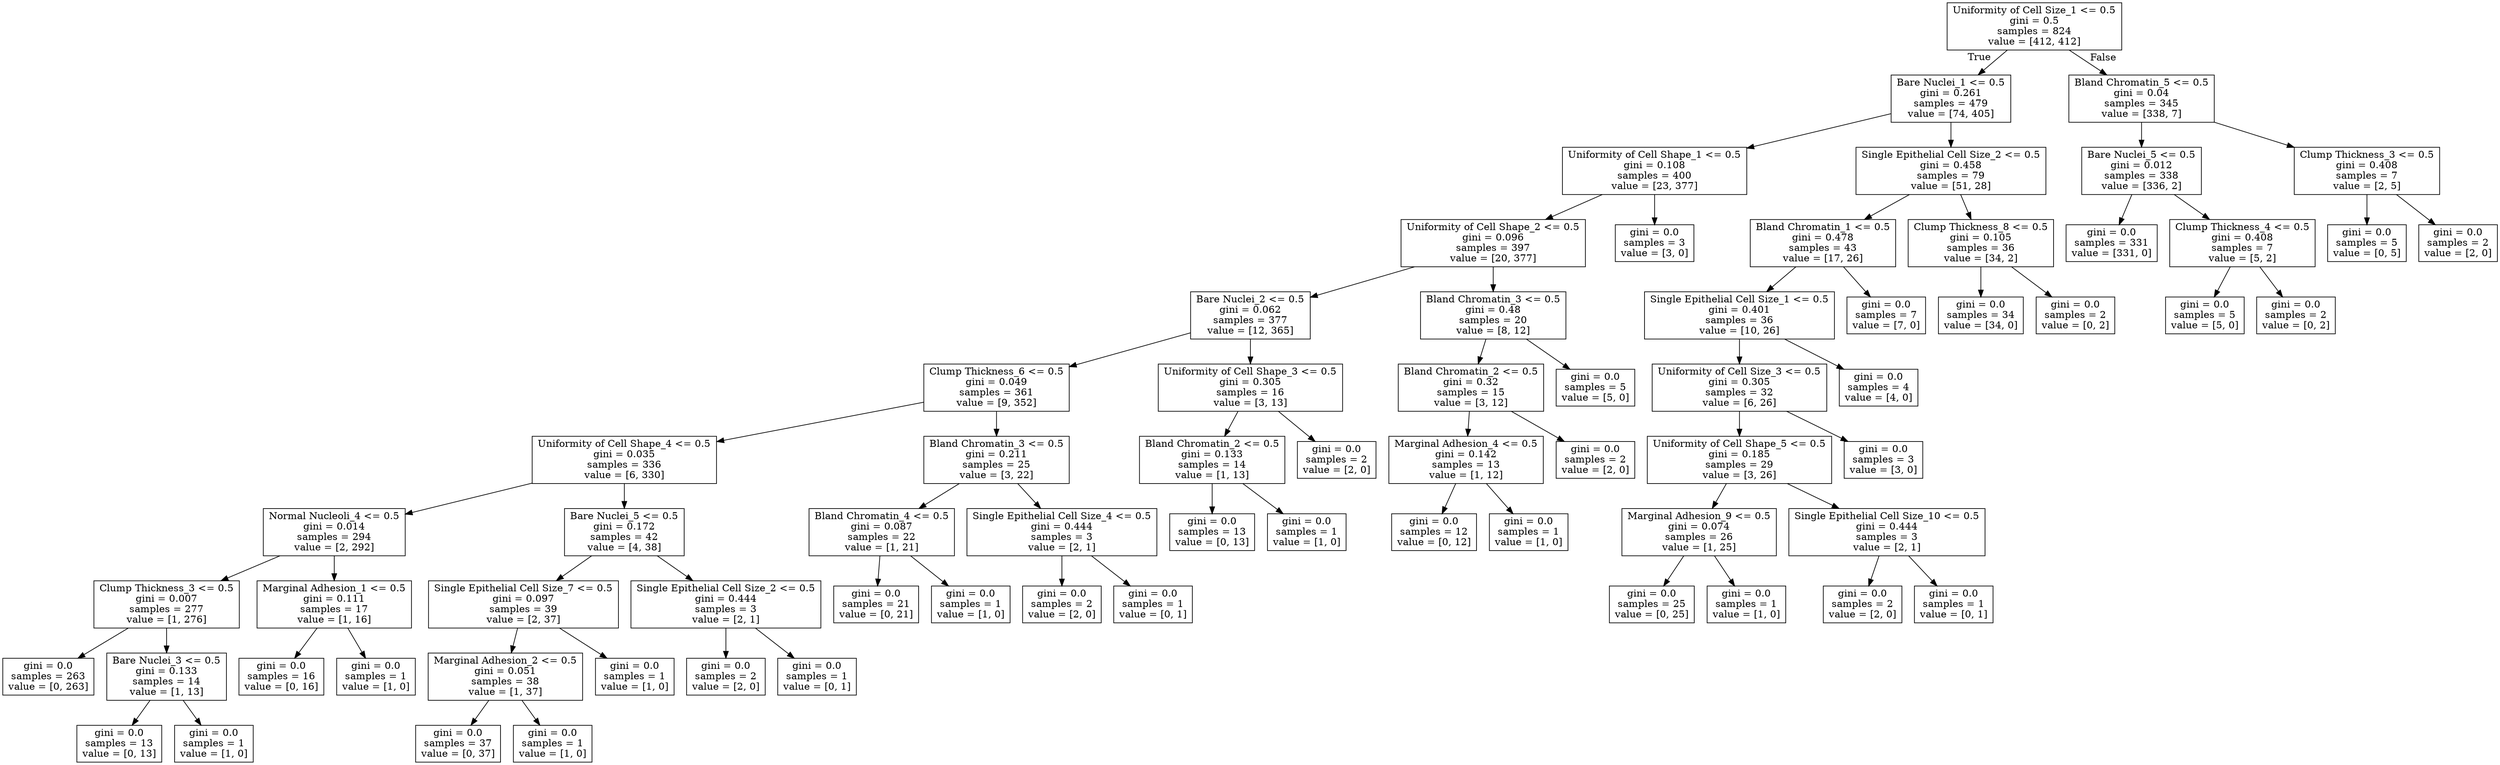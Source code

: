 digraph Tree {
node [shape=box] ;
0 [label="Uniformity of Cell Size_1 <= 0.5\ngini = 0.5\nsamples = 824\nvalue = [412, 412]"] ;
1 [label="Bare Nuclei_1 <= 0.5\ngini = 0.261\nsamples = 479\nvalue = [74, 405]"] ;
0 -> 1 [labeldistance=2.5, labelangle=45, headlabel="True"] ;
2 [label="Uniformity of Cell Shape_1 <= 0.5\ngini = 0.108\nsamples = 400\nvalue = [23, 377]"] ;
1 -> 2 ;
3 [label="Uniformity of Cell Shape_2 <= 0.5\ngini = 0.096\nsamples = 397\nvalue = [20, 377]"] ;
2 -> 3 ;
4 [label="Bare Nuclei_2 <= 0.5\ngini = 0.062\nsamples = 377\nvalue = [12, 365]"] ;
3 -> 4 ;
5 [label="Clump Thickness_6 <= 0.5\ngini = 0.049\nsamples = 361\nvalue = [9, 352]"] ;
4 -> 5 ;
6 [label="Uniformity of Cell Shape_4 <= 0.5\ngini = 0.035\nsamples = 336\nvalue = [6, 330]"] ;
5 -> 6 ;
7 [label="Normal Nucleoli_4 <= 0.5\ngini = 0.014\nsamples = 294\nvalue = [2, 292]"] ;
6 -> 7 ;
8 [label="Clump Thickness_3 <= 0.5\ngini = 0.007\nsamples = 277\nvalue = [1, 276]"] ;
7 -> 8 ;
9 [label="gini = 0.0\nsamples = 263\nvalue = [0, 263]"] ;
8 -> 9 ;
10 [label="Bare Nuclei_3 <= 0.5\ngini = 0.133\nsamples = 14\nvalue = [1, 13]"] ;
8 -> 10 ;
11 [label="gini = 0.0\nsamples = 13\nvalue = [0, 13]"] ;
10 -> 11 ;
12 [label="gini = 0.0\nsamples = 1\nvalue = [1, 0]"] ;
10 -> 12 ;
13 [label="Marginal Adhesion_1 <= 0.5\ngini = 0.111\nsamples = 17\nvalue = [1, 16]"] ;
7 -> 13 ;
14 [label="gini = 0.0\nsamples = 16\nvalue = [0, 16]"] ;
13 -> 14 ;
15 [label="gini = 0.0\nsamples = 1\nvalue = [1, 0]"] ;
13 -> 15 ;
16 [label="Bare Nuclei_5 <= 0.5\ngini = 0.172\nsamples = 42\nvalue = [4, 38]"] ;
6 -> 16 ;
17 [label="Single Epithelial Cell Size_7 <= 0.5\ngini = 0.097\nsamples = 39\nvalue = [2, 37]"] ;
16 -> 17 ;
18 [label="Marginal Adhesion_2 <= 0.5\ngini = 0.051\nsamples = 38\nvalue = [1, 37]"] ;
17 -> 18 ;
19 [label="gini = 0.0\nsamples = 37\nvalue = [0, 37]"] ;
18 -> 19 ;
20 [label="gini = 0.0\nsamples = 1\nvalue = [1, 0]"] ;
18 -> 20 ;
21 [label="gini = 0.0\nsamples = 1\nvalue = [1, 0]"] ;
17 -> 21 ;
22 [label="Single Epithelial Cell Size_2 <= 0.5\ngini = 0.444\nsamples = 3\nvalue = [2, 1]"] ;
16 -> 22 ;
23 [label="gini = 0.0\nsamples = 2\nvalue = [2, 0]"] ;
22 -> 23 ;
24 [label="gini = 0.0\nsamples = 1\nvalue = [0, 1]"] ;
22 -> 24 ;
25 [label="Bland Chromatin_3 <= 0.5\ngini = 0.211\nsamples = 25\nvalue = [3, 22]"] ;
5 -> 25 ;
26 [label="Bland Chromatin_4 <= 0.5\ngini = 0.087\nsamples = 22\nvalue = [1, 21]"] ;
25 -> 26 ;
27 [label="gini = 0.0\nsamples = 21\nvalue = [0, 21]"] ;
26 -> 27 ;
28 [label="gini = 0.0\nsamples = 1\nvalue = [1, 0]"] ;
26 -> 28 ;
29 [label="Single Epithelial Cell Size_4 <= 0.5\ngini = 0.444\nsamples = 3\nvalue = [2, 1]"] ;
25 -> 29 ;
30 [label="gini = 0.0\nsamples = 2\nvalue = [2, 0]"] ;
29 -> 30 ;
31 [label="gini = 0.0\nsamples = 1\nvalue = [0, 1]"] ;
29 -> 31 ;
32 [label="Uniformity of Cell Shape_3 <= 0.5\ngini = 0.305\nsamples = 16\nvalue = [3, 13]"] ;
4 -> 32 ;
33 [label="Bland Chromatin_2 <= 0.5\ngini = 0.133\nsamples = 14\nvalue = [1, 13]"] ;
32 -> 33 ;
34 [label="gini = 0.0\nsamples = 13\nvalue = [0, 13]"] ;
33 -> 34 ;
35 [label="gini = 0.0\nsamples = 1\nvalue = [1, 0]"] ;
33 -> 35 ;
36 [label="gini = 0.0\nsamples = 2\nvalue = [2, 0]"] ;
32 -> 36 ;
37 [label="Bland Chromatin_3 <= 0.5\ngini = 0.48\nsamples = 20\nvalue = [8, 12]"] ;
3 -> 37 ;
38 [label="Bland Chromatin_2 <= 0.5\ngini = 0.32\nsamples = 15\nvalue = [3, 12]"] ;
37 -> 38 ;
39 [label="Marginal Adhesion_4 <= 0.5\ngini = 0.142\nsamples = 13\nvalue = [1, 12]"] ;
38 -> 39 ;
40 [label="gini = 0.0\nsamples = 12\nvalue = [0, 12]"] ;
39 -> 40 ;
41 [label="gini = 0.0\nsamples = 1\nvalue = [1, 0]"] ;
39 -> 41 ;
42 [label="gini = 0.0\nsamples = 2\nvalue = [2, 0]"] ;
38 -> 42 ;
43 [label="gini = 0.0\nsamples = 5\nvalue = [5, 0]"] ;
37 -> 43 ;
44 [label="gini = 0.0\nsamples = 3\nvalue = [3, 0]"] ;
2 -> 44 ;
45 [label="Single Epithelial Cell Size_2 <= 0.5\ngini = 0.458\nsamples = 79\nvalue = [51, 28]"] ;
1 -> 45 ;
46 [label="Bland Chromatin_1 <= 0.5\ngini = 0.478\nsamples = 43\nvalue = [17, 26]"] ;
45 -> 46 ;
47 [label="Single Epithelial Cell Size_1 <= 0.5\ngini = 0.401\nsamples = 36\nvalue = [10, 26]"] ;
46 -> 47 ;
48 [label="Uniformity of Cell Size_3 <= 0.5\ngini = 0.305\nsamples = 32\nvalue = [6, 26]"] ;
47 -> 48 ;
49 [label="Uniformity of Cell Shape_5 <= 0.5\ngini = 0.185\nsamples = 29\nvalue = [3, 26]"] ;
48 -> 49 ;
50 [label="Marginal Adhesion_9 <= 0.5\ngini = 0.074\nsamples = 26\nvalue = [1, 25]"] ;
49 -> 50 ;
51 [label="gini = 0.0\nsamples = 25\nvalue = [0, 25]"] ;
50 -> 51 ;
52 [label="gini = 0.0\nsamples = 1\nvalue = [1, 0]"] ;
50 -> 52 ;
53 [label="Single Epithelial Cell Size_10 <= 0.5\ngini = 0.444\nsamples = 3\nvalue = [2, 1]"] ;
49 -> 53 ;
54 [label="gini = 0.0\nsamples = 2\nvalue = [2, 0]"] ;
53 -> 54 ;
55 [label="gini = 0.0\nsamples = 1\nvalue = [0, 1]"] ;
53 -> 55 ;
56 [label="gini = 0.0\nsamples = 3\nvalue = [3, 0]"] ;
48 -> 56 ;
57 [label="gini = 0.0\nsamples = 4\nvalue = [4, 0]"] ;
47 -> 57 ;
58 [label="gini = 0.0\nsamples = 7\nvalue = [7, 0]"] ;
46 -> 58 ;
59 [label="Clump Thickness_8 <= 0.5\ngini = 0.105\nsamples = 36\nvalue = [34, 2]"] ;
45 -> 59 ;
60 [label="gini = 0.0\nsamples = 34\nvalue = [34, 0]"] ;
59 -> 60 ;
61 [label="gini = 0.0\nsamples = 2\nvalue = [0, 2]"] ;
59 -> 61 ;
62 [label="Bland Chromatin_5 <= 0.5\ngini = 0.04\nsamples = 345\nvalue = [338, 7]"] ;
0 -> 62 [labeldistance=2.5, labelangle=-45, headlabel="False"] ;
63 [label="Bare Nuclei_5 <= 0.5\ngini = 0.012\nsamples = 338\nvalue = [336, 2]"] ;
62 -> 63 ;
64 [label="gini = 0.0\nsamples = 331\nvalue = [331, 0]"] ;
63 -> 64 ;
65 [label="Clump Thickness_4 <= 0.5\ngini = 0.408\nsamples = 7\nvalue = [5, 2]"] ;
63 -> 65 ;
66 [label="gini = 0.0\nsamples = 5\nvalue = [5, 0]"] ;
65 -> 66 ;
67 [label="gini = 0.0\nsamples = 2\nvalue = [0, 2]"] ;
65 -> 67 ;
68 [label="Clump Thickness_3 <= 0.5\ngini = 0.408\nsamples = 7\nvalue = [2, 5]"] ;
62 -> 68 ;
69 [label="gini = 0.0\nsamples = 5\nvalue = [0, 5]"] ;
68 -> 69 ;
70 [label="gini = 0.0\nsamples = 2\nvalue = [2, 0]"] ;
68 -> 70 ;
}